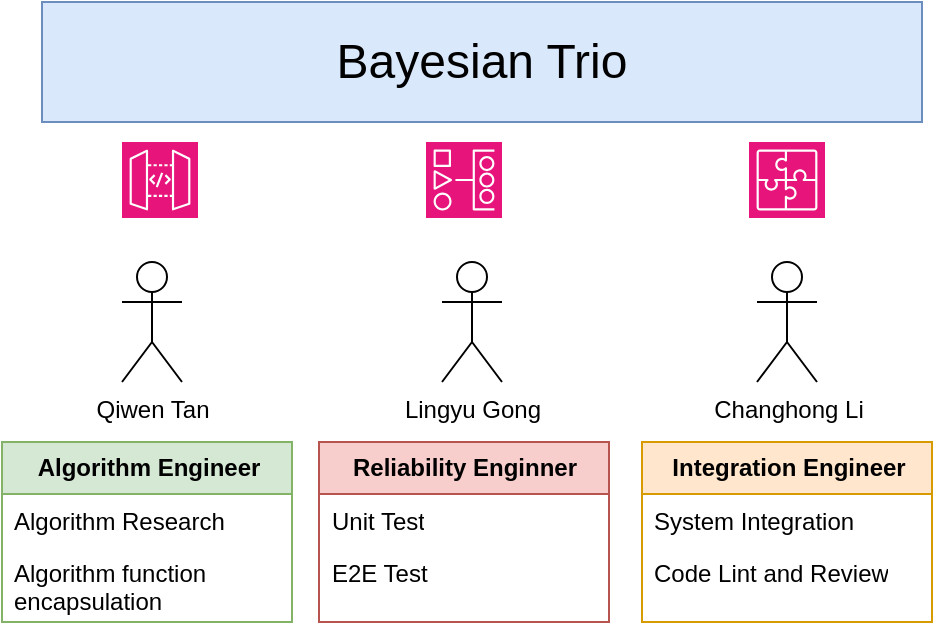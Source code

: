 <mxfile version="22.1.21" type="device">
  <diagram name="Page-1" id="aK5RM-sHvCYGPgHQIHn1">
    <mxGraphModel dx="779" dy="482" grid="1" gridSize="10" guides="1" tooltips="1" connect="1" arrows="1" fold="1" page="1" pageScale="1" pageWidth="1169" pageHeight="827" math="0" shadow="0">
      <root>
        <mxCell id="0" />
        <mxCell id="1" parent="0" />
        <mxCell id="IeePpqZRsjDMWGP7OddI-1" value="Qiwen Tan" style="shape=umlActor;verticalLabelPosition=bottom;verticalAlign=top;html=1;outlineConnect=0;" vertex="1" parent="1">
          <mxGeometry x="280" y="260" width="30" height="60" as="geometry" />
        </mxCell>
        <mxCell id="IeePpqZRsjDMWGP7OddI-3" value="Lingyu Gong" style="shape=umlActor;verticalLabelPosition=bottom;verticalAlign=top;html=1;outlineConnect=0;" vertex="1" parent="1">
          <mxGeometry x="440" y="260" width="30" height="60" as="geometry" />
        </mxCell>
        <mxCell id="IeePpqZRsjDMWGP7OddI-4" value="Changhong Li" style="shape=umlActor;verticalLabelPosition=bottom;verticalAlign=top;html=1;outlineConnect=0;" vertex="1" parent="1">
          <mxGeometry x="597.5" y="260" width="30" height="60" as="geometry" />
        </mxCell>
        <mxCell id="IeePpqZRsjDMWGP7OddI-6" value="" style="sketch=0;points=[[0,0,0],[0.25,0,0],[0.5,0,0],[0.75,0,0],[1,0,0],[0,1,0],[0.25,1,0],[0.5,1,0],[0.75,1,0],[1,1,0],[0,0.25,0],[0,0.5,0],[0,0.75,0],[1,0.25,0],[1,0.5,0],[1,0.75,0]];outlineConnect=0;fontColor=#232F3E;fillColor=#E7157B;strokeColor=#ffffff;dashed=0;verticalLabelPosition=bottom;verticalAlign=top;align=center;html=1;fontSize=12;fontStyle=0;aspect=fixed;shape=mxgraph.aws4.resourceIcon;resIcon=mxgraph.aws4.application_integration;" vertex="1" parent="1">
          <mxGeometry x="593.5" y="200" width="38" height="38" as="geometry" />
        </mxCell>
        <mxCell id="IeePpqZRsjDMWGP7OddI-7" value="" style="sketch=0;points=[[0,0,0],[0.25,0,0],[0.5,0,0],[0.75,0,0],[1,0,0],[0,1,0],[0.25,1,0],[0.5,1,0],[0.75,1,0],[1,1,0],[0,0.25,0],[0,0.5,0],[0,0.75,0],[1,0.25,0],[1,0.5,0],[1,0.75,0]];outlineConnect=0;fontColor=#232F3E;fillColor=#E7157B;strokeColor=#ffffff;dashed=0;verticalLabelPosition=bottom;verticalAlign=top;align=center;html=1;fontSize=12;fontStyle=0;aspect=fixed;shape=mxgraph.aws4.resourceIcon;resIcon=mxgraph.aws4.api_gateway;" vertex="1" parent="1">
          <mxGeometry x="280" y="200" width="38" height="38" as="geometry" />
        </mxCell>
        <mxCell id="IeePpqZRsjDMWGP7OddI-8" value="" style="sketch=0;points=[[0,0,0],[0.25,0,0],[0.5,0,0],[0.75,0,0],[1,0,0],[0,1,0],[0.25,1,0],[0.5,1,0],[0.75,1,0],[1,1,0],[0,0.25,0],[0,0.5,0],[0,0.75,0],[1,0.25,0],[1,0.5,0],[1,0.75,0]];outlineConnect=0;fontColor=#232F3E;fillColor=#E7157B;strokeColor=#ffffff;dashed=0;verticalLabelPosition=bottom;verticalAlign=top;align=center;html=1;fontSize=12;fontStyle=0;aspect=fixed;shape=mxgraph.aws4.resourceIcon;resIcon=mxgraph.aws4.managed_workflows_for_apache_airflow;" vertex="1" parent="1">
          <mxGeometry x="432" y="200" width="38" height="38" as="geometry" />
        </mxCell>
        <mxCell id="IeePpqZRsjDMWGP7OddI-9" value="&lt;b style=&quot;border-color: var(--border-color);&quot;&gt;Algorithm Engineer&lt;/b&gt;" style="swimlane;fontStyle=0;childLayout=stackLayout;horizontal=1;startSize=26;fillColor=#d5e8d4;horizontalStack=0;resizeParent=1;resizeParentMax=0;resizeLast=0;collapsible=1;marginBottom=0;html=1;strokeColor=#82b366;" vertex="1" parent="1">
          <mxGeometry x="220" y="350" width="145" height="90" as="geometry">
            <mxRectangle x="240" y="380" width="60" height="30" as="alternateBounds" />
          </mxGeometry>
        </mxCell>
        <mxCell id="IeePpqZRsjDMWGP7OddI-10" value="Algorithm Research" style="text;strokeColor=none;fillColor=none;align=left;verticalAlign=top;spacingLeft=4;spacingRight=4;overflow=hidden;rotatable=0;points=[[0,0.5],[1,0.5]];portConstraint=eastwest;whiteSpace=wrap;html=1;" vertex="1" parent="IeePpqZRsjDMWGP7OddI-9">
          <mxGeometry y="26" width="145" height="26" as="geometry" />
        </mxCell>
        <mxCell id="IeePpqZRsjDMWGP7OddI-11" value="&lt;font style=&quot;font-size: 12px;&quot;&gt;Algorithm function encapsulation&lt;/font&gt;" style="text;strokeColor=none;fillColor=none;align=left;verticalAlign=top;spacingLeft=4;spacingRight=4;overflow=hidden;rotatable=0;points=[[0,0.5],[1,0.5]];portConstraint=eastwest;whiteSpace=wrap;html=1;" vertex="1" parent="IeePpqZRsjDMWGP7OddI-9">
          <mxGeometry y="52" width="145" height="38" as="geometry" />
        </mxCell>
        <mxCell id="IeePpqZRsjDMWGP7OddI-13" value="&lt;b style=&quot;border-color: var(--border-color);&quot;&gt;Reliability&amp;nbsp;Enginner&lt;/b&gt;" style="swimlane;fontStyle=0;childLayout=stackLayout;horizontal=1;startSize=26;fillColor=#f8cecc;horizontalStack=0;resizeParent=1;resizeParentMax=0;resizeLast=0;collapsible=1;marginBottom=0;html=1;strokeColor=#b85450;" vertex="1" parent="1">
          <mxGeometry x="378.5" y="350" width="145" height="90" as="geometry">
            <mxRectangle x="240" y="380" width="60" height="30" as="alternateBounds" />
          </mxGeometry>
        </mxCell>
        <mxCell id="IeePpqZRsjDMWGP7OddI-14" value="Unit Test" style="text;strokeColor=none;fillColor=none;align=left;verticalAlign=top;spacingLeft=4;spacingRight=4;overflow=hidden;rotatable=0;points=[[0,0.5],[1,0.5]];portConstraint=eastwest;whiteSpace=wrap;html=1;" vertex="1" parent="IeePpqZRsjDMWGP7OddI-13">
          <mxGeometry y="26" width="145" height="26" as="geometry" />
        </mxCell>
        <mxCell id="IeePpqZRsjDMWGP7OddI-15" value="&lt;font style=&quot;font-size: 12px;&quot;&gt;E2E Test&lt;/font&gt;" style="text;strokeColor=none;fillColor=none;align=left;verticalAlign=top;spacingLeft=4;spacingRight=4;overflow=hidden;rotatable=0;points=[[0,0.5],[1,0.5]];portConstraint=eastwest;whiteSpace=wrap;html=1;" vertex="1" parent="IeePpqZRsjDMWGP7OddI-13">
          <mxGeometry y="52" width="145" height="38" as="geometry" />
        </mxCell>
        <mxCell id="IeePpqZRsjDMWGP7OddI-16" value="&lt;b style=&quot;border-color: var(--border-color);&quot;&gt;Integration Engineer&lt;/b&gt;" style="swimlane;fontStyle=0;childLayout=stackLayout;horizontal=1;startSize=26;fillColor=#ffe6cc;horizontalStack=0;resizeParent=1;resizeParentMax=0;resizeLast=0;collapsible=1;marginBottom=0;html=1;strokeColor=#d79b00;" vertex="1" parent="1">
          <mxGeometry x="540" y="350" width="145" height="90" as="geometry">
            <mxRectangle x="560" y="368" width="60" height="30" as="alternateBounds" />
          </mxGeometry>
        </mxCell>
        <mxCell id="IeePpqZRsjDMWGP7OddI-17" value="System Integration" style="text;strokeColor=none;fillColor=none;align=left;verticalAlign=top;spacingLeft=4;spacingRight=4;overflow=hidden;rotatable=0;points=[[0,0.5],[1,0.5]];portConstraint=eastwest;whiteSpace=wrap;html=1;" vertex="1" parent="IeePpqZRsjDMWGP7OddI-16">
          <mxGeometry y="26" width="145" height="26" as="geometry" />
        </mxCell>
        <mxCell id="IeePpqZRsjDMWGP7OddI-18" value="&lt;font style=&quot;font-size: 12px;&quot;&gt;Code Lint and Review&lt;/font&gt;" style="text;strokeColor=none;fillColor=none;align=left;verticalAlign=top;spacingLeft=4;spacingRight=4;overflow=hidden;rotatable=0;points=[[0,0.5],[1,0.5]];portConstraint=eastwest;whiteSpace=wrap;html=1;" vertex="1" parent="IeePpqZRsjDMWGP7OddI-16">
          <mxGeometry y="52" width="145" height="38" as="geometry" />
        </mxCell>
        <mxCell id="IeePpqZRsjDMWGP7OddI-20" value="&lt;font style=&quot;font-size: 24px;&quot;&gt;Bayesian Trio&lt;/font&gt;" style="rounded=0;whiteSpace=wrap;html=1;fillColor=#dae8fc;strokeColor=#6c8ebf;" vertex="1" parent="1">
          <mxGeometry x="240" y="130" width="440" height="60" as="geometry" />
        </mxCell>
      </root>
    </mxGraphModel>
  </diagram>
</mxfile>
